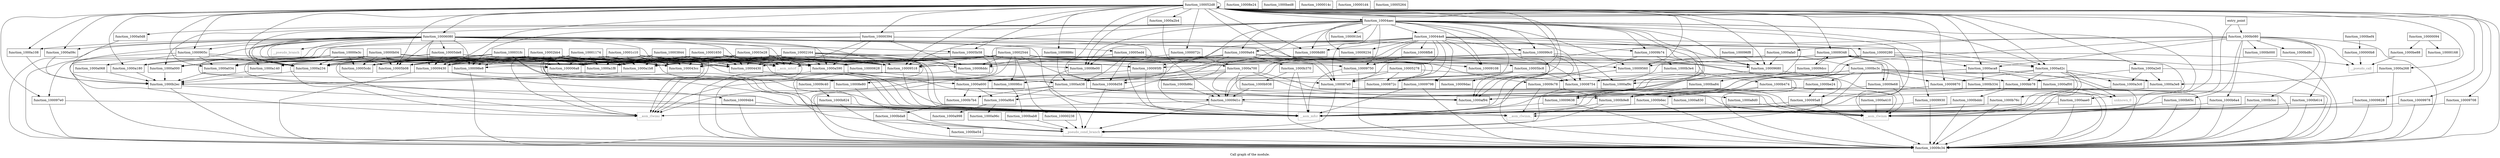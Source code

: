 digraph "Call graph of the module." {
  label="Call graph of the module.";
  node [shape=record];

  Node_function_10005b08 [label="{function_10005b08}"];
  Node_function_10005b58 [label="{function_10005b58}"];
  Node_function_10008d80 [label="{function_10008d80}"];
  Node_function_10008ddc [label="{function_10008ddc}"];
  Node_function_10008e00 [label="{function_10008e00}"];
  Node_function_100097e0 [label="{function_100097e0}"];
  Node_function_10009828 [label="{function_10009828}"];
  Node_function_1000a1f8 [label="{function_1000a1f8}"];
  Node_function_10005bc8 [label="{function_10005bc8}"];
  Node_function_10009b74 [label="{function_10009b74}"];
  Node_function_1000a140 [label="{function_1000a140}"];
  Node_function_10009870 [label="{function_10009870}"];
  Node_function_10008754 [label="{function_10008754}"];
  Node_function_10009c34 [label="{function_10009c34}"];
  Node_function_10008e24 [label="{function_10008e24}"];
  Node_function_10008e80 [label="{function_10008e80}"];
  Node_function_10008fb8 [label="{function_10008fb8}"];
  Node_function_10009c40 [label="{function_10009c40}"];
  Node_function_1000905c [label="{function_1000905c}"];
  Node_function_10009108 [label="{function_10009108}"];
  Node_function_100098e8 [label="{function_100098e8}"];
  Node_function_10005cdc [label="{function_10005cdc}"];
  Node_function_1000a180 [label="{function_1000a180}"];
  Node_function_10009930 [label="{function_10009930}"];
  Node_function_10009c78 [label="{function_10009c78}"];
  Node_function_100087e0 [label="{function_100087e0}"];
  Node_function_100091b4 [label="{function_100091b4}"];
  Node_function_10009234 [label="{function_10009234}"];
  Node_function_10009d1c [label="{function_10009d1c}"];
  Node_function_10009348 [label="{function_10009348}"];
  Node_function_10009430 [label="{function_10009430}"];
  Node_function_100094b4 [label="{function_100094b4}"];
  Node_function_10009dac [label="{function_10009dac}"];
  Node_function_10009518 [label="{function_10009518}"];
  Node_function_10005de8 [label="{function_10005de8}"];
  Node_function_10005ed4 [label="{function_10005ed4}"];
  Node_function_1000886c [label="{function_1000886c}"];
  Node_function_10009798 [label="{function_10009798}"];
  Node_function_10009dcc [label="{function_10009dcc}"];
  Node_function_10009560 [label="{function_10009560}"];
  Node_function_10009e68 [label="{function_10009e68}"];
  Node_function_100095a8 [label="{function_100095a8}"];
  Node_function_10009fcc [label="{function_10009fcc}"];
  Node_function_100095f0 [label="{function_100095f0}"];
  Node_function_1000a000 [label="{function_1000a000}"];
  Node_function_10009638 [label="{function_10009638}"];
  Node_function_1000a034 [label="{function_1000a034}"];
  Node_function_10009680 [label="{function_10009680}"];
  Node_function_10009978 [label="{function_10009978}"];
  Node_function_1000a1b8 [label="{function_1000a1b8}"];
  Node_function_100099c0 [label="{function_100099c0}"];
  Node_function_10006080 [label="{function_10006080}"];
  Node_function_100096f8 [label="{function_100096f8}"];
  Node_function_1000872c [label="{function_1000872c}"];
  Node_function_10009a64 [label="{function_10009a64}"];
  Node_function_1000a234 [label="{function_1000a234}"];
  Node_function_10008d58 [label="{function_10008d58}"];
  Node_function_1000a068 [label="{function_1000a068}"];
  Node_function_1000a09c [label="{function_1000a09c}"];
  Node_function_10009708 [label="{function_10009708}"];
  Node_function_1000a0d8 [label="{function_1000a0d8}"];
  Node_function_10009750 [label="{function_10009750}"];
  Node_function_1000a268 [label="{function_1000a268}"];
  Node_function_1000b6ec [label="{function_1000b6ec}"];
  Node_function_1000a2b4 [label="{function_1000a2b4}"];
  Node_function_1000a2e0 [label="{function_1000a2e0}"];
  Node_function_1000a3c0 [label="{function_1000a3c0}"];
  Node_function_1000a3e8 [label="{function_1000a3e8}"];
  Node_function_1000a410 [label="{function_1000a410}"];
  Node_function_1000a438 [label="{function_1000a438}"];
  Node_function_1000a590 [label="{function_1000a590}"];
  Node_function_1000a600 [label="{function_1000a600}"];
  Node_function_1000a700 [label="{function_1000a700}"];
  Node_function_1000a830 [label="{function_1000a830}"];
  Node_function_1000a8d0 [label="{function_1000a8d0}"];
  Node_function_1000a96c [label="{function_1000a96c}"];
  Node_function_1000a998 [label="{function_1000a998}"];
  Node_function_1000a9b4 [label="{function_1000a9b4}"];
  Node_function_1000aae0 [label="{function_1000aae0}"];
  Node_function_1000aca8 [label="{function_1000aca8}"];
  Node_function_1000ad2c [label="{function_1000ad2c}"];
  Node_function_1000af00 [label="{function_1000af00}"];
  Node_function_1000af94 [label="{function_1000af94}"];
  Node_function_1000af9c [label="{function_1000af9c}"];
  Node_function_1000afa0 [label="{function_1000afa0}"];
  Node_function_1000b000 [label="{function_1000b000}"];
  Node_function_1000b080 [label="{function_1000b080}"];
  Node_function_1000b2ec [label="{function_1000b2ec}"];
  Node_function_1000b334 [label="{function_1000b334}"];
  Node_function_1000b370 [label="{function_1000b370}"];
  Node_function_1000b3e4 [label="{function_1000b3e4}"];
  Node_function_1000b474 [label="{function_1000b474}"];
  Node_function_1000b5cc [label="{function_1000b5cc}"];
  Node_function_1000b614 [label="{function_1000b614}"];
  Node_function_1000b65c [label="{function_1000b65c}"];
  Node_function_1000b6a4 [label="{function_1000b6a4}"];
  Node_function_1000b76c [label="{function_1000b76c}"];
  Node_function_1000b7b4 [label="{function_1000b7b4}"];
  Node_function_1000b824 [label="{function_1000b824}"];
  Node_function_1000b86c [label="{function_1000b86c}"];
  Node_function_1000b938 [label="{function_1000b938}"];
  Node_function_1000b9e8 [label="{function_1000b9e8}"];
  Node_function_1000ba84 [label="{function_1000ba84}"];
  Node_function_1000bab8 [label="{function_1000bab8}"];
  Node_function_1000bb78 [label="{function_1000bb78}"];
  Node_function_1000bc3c [label="{function_1000bc3c}"];
  Node_function_1000bd8c [label="{function_1000bd8c}"];
  Node_function_1000bda8 [label="{function_1000bda8}"];
  Node_function_1000bddc [label="{function_1000bddc}"];
  Node_function_1000be24 [label="{function_1000be24}"];
  Node_function_1000be54 [label="{function_1000be54}"];
  Node_function_1000be88 [label="{function_1000be88}"];
  Node_function_1000bed8 [label="{function_1000bed8}"];
  Node_function_1000bef4 [label="{function_1000bef4}"];
  Node___asm_rlwinm [color="gray50", fontcolor="gray50", label="{__asm_rlwinm}"];
  Node___asm_rlwinm_ [color="gray50", fontcolor="gray50", label="{__asm_rlwinm_}"];
  Node___asm_rlwimi [color="gray50", fontcolor="gray50", label="{__asm_rlwimi}"];
  Node___asm_mfcr [color="gray50", fontcolor="gray50", label="{__asm_mfcr}"];
  Node___asm_mtcrf [color="gray50", fontcolor="gray50", label="{__asm_mtcrf}"];
  Node_unknown_0 [color="gray50", fontcolor="gray50", label="{unknown_0}"];
  Node_function_1000a108 [label="{function_1000a108}"];
  Node___pseudo_call [color="gray50", fontcolor="gray50", label="{__pseudo_call}"];
  Node___pseudo_branch [color="gray50", fontcolor="gray50", label="{__pseudo_branch}"];
  Node___pseudo_cond_branch [color="gray50", fontcolor="gray50", label="{__pseudo_cond_branch}"];
  Node_function_10000094 [label="{function_10000094}"];
  Node_function_100000b8 [label="{function_100000b8}"];
  Node_function_1000014c [label="{function_1000014c}"];
  Node_function_10000168 [label="{function_10000168}"];
  Node_function_100001d4 [label="{function_100001d4}"];
  Node_entry_point [label="{entry_point}"];
  Node_function_10000238 [label="{function_10000238}"];
  Node_function_10000280 [label="{function_10000280}"];
  Node_function_10000394 [label="{function_10000394}"];
  Node_function_10000628 [label="{function_10000628}"];
  Node_function_100006a8 [label="{function_100006a8}"];
  Node_function_1000072c [label="{function_1000072c}"];
  Node_function_10000b04 [label="{function_10000b04}"];
  Node_function_10000e3c [label="{function_10000e3c}"];
  Node_function_10001174 [label="{function_10001174}"];
  Node_function_10001650 [label="{function_10001650}"];
  Node_function_10001c10 [label="{function_10001c10}"];
  Node_function_10002164 [label="{function_10002164}"];
  Node_function_10002544 [label="{function_10002544}"];
  Node_function_10002bb4 [label="{function_10002bb4}"];
  Node_function_100031fc [label="{function_100031fc}"];
  Node_function_10003844 [label="{function_10003844}"];
  Node_function_10003e28 [label="{function_10003e28}"];
  Node_function_100043cc [label="{function_100043cc}"];
  Node_function_10004430 [label="{function_10004430}"];
  Node_function_100044e8 [label="{function_100044e8}"];
  Node_function_10004aec [label="{function_10004aec}"];
  Node_function_10005264 [label="{function_10005264}"];
  Node_function_10005278 [label="{function_10005278}"];
  Node_function_100052d8 [label="{function_100052d8}"];
  Node_function_10005b58 -> Node_function_10009c40;
  Node_function_10005b58 -> Node_function_100098e8;
  Node_function_10005b58 -> Node_function_100095a8;
  Node_function_10005b58 -> Node_function_100095f0;
  Node_function_10008ddc -> Node___pseudo_cond_branch;
  Node_function_10008e00 -> Node___pseudo_cond_branch;
  Node_function_100097e0 -> Node_function_10009c34;
  Node_function_100097e0 -> Node___asm_mfcr;
  Node_function_10009828 -> Node_function_10009c34;
  Node_function_10009828 -> Node___asm_mfcr;
  Node_function_1000a1f8 -> Node_function_1000b2ec;
  Node_function_10005bc8 -> Node_function_10008754;
  Node_function_10005bc8 -> Node_function_100087e0;
  Node_function_10005bc8 -> Node_function_10009dac;
  Node_function_10005bc8 -> Node_function_1000872c;
  Node_function_10005bc8 -> Node_function_10008d58;
  Node_function_10009b74 -> Node_function_1000af94;
  Node_function_10009b74 -> Node_function_1000af9c;
  Node_function_10009b74 -> Node_function_1000b3e4;
  Node_function_1000a140 -> Node_function_1000b2ec;
  Node_function_10009870 -> Node_function_10009c34;
  Node_function_10009870 -> Node___asm_mfcr;
  Node_function_10008754 -> Node___asm_rlwinm;
  Node_function_10008754 -> Node___pseudo_cond_branch;
  Node_function_10008e80 -> Node___pseudo_cond_branch;
  Node_function_10008fb8 -> Node_function_10009750;
  Node_function_10009c40 -> Node_function_1000b824;
  Node_function_1000905c -> Node_function_10009c34;
  Node_function_1000905c -> Node_function_10009518;
  Node_function_1000905c -> Node_function_1000a034;
  Node_function_1000905c -> Node_function_1000a234;
  Node_function_1000905c -> Node_function_1000a068;
  Node_function_100098e8 -> Node_function_10009c34;
  Node_function_100098e8 -> Node___asm_mfcr;
  Node_function_1000a180 -> Node_function_1000b2ec;
  Node_function_10009930 -> Node_function_10009c34;
  Node_function_10009930 -> Node___asm_mfcr;
  Node_function_10009c78 -> Node_function_1000b9e8;
  Node_function_10009c78 -> Node___asm_rlwinm_;
  Node_function_100087e0 -> Node___asm_rlwinm;
  Node_function_100087e0 -> Node___pseudo_cond_branch;
  Node_function_10009d1c -> Node___asm_rlwinm_;
  Node_function_10009d1c -> Node___asm_rlwimi;
  Node_function_10009d1c -> Node___pseudo_cond_branch;
  Node_function_10009348 -> Node_function_10009c34;
  Node_function_10009348 -> Node_function_10009dcc;
  Node_function_10009348 -> Node_function_10009e68;
  Node_function_10009348 -> Node___asm_mfcr;
  Node_function_10009430 -> Node_function_10009c34;
  Node_function_10009430 -> Node_function_100094b4;
  Node_function_10009430 -> Node___asm_mfcr;
  Node_function_100094b4 -> Node_function_10009c34;
  Node_function_100094b4 -> Node___asm_mfcr;
  Node_function_10009518 -> Node_function_10009c34;
  Node_function_10009518 -> Node___asm_mfcr;
  Node_function_10005de8 -> Node_function_10008e00;
  Node_function_10005de8 -> Node_function_10009430;
  Node_function_10005de8 -> Node_function_10009518;
  Node_function_10005de8 -> Node_function_1000a034;
  Node_function_10005de8 -> Node_function_1000a234;
  Node_function_10005ed4 -> Node_function_10008ddc;
  Node_function_10005ed4 -> Node_function_10008d58;
  Node_function_10005ed4 -> Node_function_1000a438;
  Node_function_10005ed4 -> Node_function_1000a700;
  Node_function_1000886c -> Node_function_10008ddc;
  Node_function_1000886c -> Node_function_1000a438;
  Node_function_10009798 -> Node_function_10009c34;
  Node_function_10009798 -> Node___asm_mfcr;
  Node_function_10009dcc -> Node_function_10009d1c;
  Node_function_10009dcc -> Node_function_10009348;
  Node_function_10009dcc -> Node_function_1000ba84;
  Node_function_10009560 -> Node_function_10009c34;
  Node_function_10009560 -> Node___asm_mfcr;
  Node_function_10009e68 -> Node_function_10009c34;
  Node_function_10009e68 -> Node_function_10009348;
  Node_function_10009e68 -> Node_function_1000b9e8;
  Node_function_10009e68 -> Node___asm_rlwinm;
  Node_function_100095a8 -> Node_function_10009c34;
  Node_function_100095a8 -> Node___asm_mfcr;
  Node_function_10009fcc -> Node_function_1000bab8;
  Node_function_100095f0 -> Node_function_10009c34;
  Node_function_100095f0 -> Node___asm_mfcr;
  Node_function_1000a000 -> Node_function_1000b2ec;
  Node_function_10009638 -> Node_function_10009c34;
  Node_function_10009638 -> Node___asm_mfcr;
  Node_function_1000a034 -> Node_function_1000b2ec;
  Node_function_10009680 -> Node_function_10009c34;
  Node_function_10009680 -> Node___asm_mfcr;
  Node_function_10009978 -> Node_function_10009c34;
  Node_function_10009978 -> Node___asm_mfcr;
  Node_function_1000a1b8 -> Node_function_1000b2ec;
  Node_function_100099c0 -> Node_function_10009c34;
  Node_function_100099c0 -> Node_function_10009518;
  Node_function_100099c0 -> Node_function_1000a600;
  Node_function_100099c0 -> Node_function_1000af94;
  Node_function_100099c0 -> Node_function_1000af9c;
  Node_function_10006080 -> Node_function_10005b08;
  Node_function_10006080 -> Node_function_10005b58;
  Node_function_10006080 -> Node_function_100097e0;
  Node_function_10006080 -> Node_function_1000a1f8;
  Node_function_10006080 -> Node_function_1000a140;
  Node_function_10006080 -> Node_function_10009c34;
  Node_function_10006080 -> Node_function_1000905c;
  Node_function_10006080 -> Node_function_100098e8;
  Node_function_10006080 -> Node_function_1000a180;
  Node_function_10006080 -> Node_function_10009c78;
  Node_function_10006080 -> Node_function_10009430;
  Node_function_10006080 -> Node_function_10009518;
  Node_function_10006080 -> Node_function_10005de8;
  Node_function_10006080 -> Node_function_10005ed4;
  Node_function_10006080 -> Node_function_10009560;
  Node_function_10006080 -> Node_function_1000a1b8;
  Node_function_10006080 -> Node_function_1000a234;
  Node_function_10006080 -> Node_function_1000a09c;
  Node_function_10006080 -> Node_function_1000a590;
  Node_function_10006080 -> Node___asm_rlwinm;
  Node_function_10006080 -> Node___asm_rlwimi;
  Node_function_10006080 -> Node___asm_mfcr;
  Node_function_10006080 -> Node___asm_mtcrf;
  Node_function_10006080 -> Node_function_1000a108;
  Node_function_10006080 -> Node___pseudo_branch;
  Node_function_10006080 -> Node_function_100043cc;
  Node_function_10006080 -> Node_function_10004430;
  Node_function_100096f8 -> Node_function_10009680;
  Node_function_10009a64 -> Node_function_10009c34;
  Node_function_10009a64 -> Node_function_10009430;
  Node_function_10009a64 -> Node_function_10009518;
  Node_function_10009a64 -> Node_function_10009680;
  Node_function_10009a64 -> Node_function_1000a438;
  Node_function_10009a64 -> Node_function_1000a590;
  Node_function_10009a64 -> Node_function_1000a600;
  Node_function_10009a64 -> Node_function_1000af94;
  Node_function_10009a64 -> Node_function_1000b370;
  Node_function_1000a234 -> Node_function_1000b2ec;
  Node_function_10008d58 -> Node___pseudo_cond_branch;
  Node_function_1000a068 -> Node_function_1000b2ec;
  Node_function_1000a09c -> Node_function_1000b2ec;
  Node_function_10009708 -> Node_function_10009c34;
  Node_function_10009708 -> Node___asm_mfcr;
  Node_function_1000a0d8 -> Node_function_1000b2ec;
  Node_function_10009750 -> Node_function_10009c34;
  Node_function_10009750 -> Node___asm_mfcr;
  Node_function_1000a268 -> Node_function_10009c34;
  Node_function_1000a268 -> Node_function_1000a3e8;
  Node_function_1000b6ec -> Node_function_10009c34;
  Node_function_1000b6ec -> Node___asm_mfcr;
  Node_function_1000a2b4 -> Node_function_10009d1c;
  Node_function_1000a2e0 -> Node_function_10009c34;
  Node_function_1000a2e0 -> Node_function_1000a3c0;
  Node_function_1000a2e0 -> Node_function_1000a3e8;
  Node_function_1000a2e0 -> Node_function_1000bb78;
  Node_function_1000a3c0 -> Node___asm_rlwinm;
  Node_function_1000a3e8 -> Node___asm_rlwinm;
  Node_function_1000a410 -> Node___asm_rlwinm;
  Node_function_1000a438 -> Node_function_10009c34;
  Node_function_1000a438 -> Node_function_1000a830;
  Node_function_1000a438 -> Node_function_1000a9b4;
  Node_function_1000a438 -> Node_function_1000af94;
  Node_function_1000a438 -> Node_function_1000b7b4;
  Node_function_1000a438 -> Node___asm_rlwinm;
  Node_function_1000a590 -> Node_function_10009c34;
  Node_function_1000a590 -> Node_function_10009d1c;
  Node_function_1000a590 -> Node_function_1000a438;
  Node_function_1000a600 -> Node_function_1000a9b4;
  Node_function_1000a600 -> Node_function_1000af94;
  Node_function_1000a600 -> Node_function_1000b7b4;
  Node_function_1000a700 -> Node_function_1000a438;
  Node_function_1000a700 -> Node_function_1000a600;
  Node_function_1000a700 -> Node_function_1000a8d0;
  Node_function_1000a700 -> Node_function_1000a9b4;
  Node_function_1000a700 -> Node_function_1000af94;
  Node_function_1000a700 -> Node_function_1000b9e8;
  Node_function_1000a700 -> Node___asm_rlwinm;
  Node_function_1000a830 -> Node___asm_rlwinm;
  Node_function_1000a8d0 -> Node___asm_rlwinm;
  Node_function_1000a96c -> Node___pseudo_cond_branch;
  Node_function_1000a9b4 -> Node_function_1000a96c;
  Node_function_1000a9b4 -> Node_function_1000a998;
  Node_function_1000aae0 -> Node_function_10009c34;
  Node_function_1000aae0 -> Node___asm_rlwinm_;
  Node_function_1000aca8 -> Node_function_1000af00;
  Node_function_1000aca8 -> Node_function_1000af94;
  Node_function_1000aca8 -> Node_function_1000af9c;
  Node_function_1000aca8 -> Node_function_1000b334;
  Node_function_1000aca8 -> Node_unknown_0;
  Node_function_1000ad2c -> Node_function_10009870;
  Node_function_1000ad2c -> Node_function_10009c34;
  Node_function_1000ad2c -> Node_function_1000a3c0;
  Node_function_1000ad2c -> Node_function_1000a3e8;
  Node_function_1000ad2c -> Node_function_1000b76c;
  Node_function_1000ad2c -> Node_function_1000bb78;
  Node_function_1000ad2c -> Node___asm_rlwinm;
  Node_function_1000ad2c -> Node___asm_mfcr;
  Node_function_1000af00 -> Node_unknown_0;
  Node_function_1000afa0 -> Node_function_10009430;
  Node_function_1000afa0 -> Node_function_10009680;
  Node_function_1000afa0 -> Node_function_1000bc3c;
  Node_function_1000b080 -> Node_function_10009c34;
  Node_function_1000b080 -> Node_function_10009d1c;
  Node_function_1000b080 -> Node_function_1000aca8;
  Node_function_1000b080 -> Node_function_1000afa0;
  Node_function_1000b080 -> Node_function_1000b000;
  Node_function_1000b080 -> Node_function_1000b5cc;
  Node_function_1000b080 -> Node_function_1000b614;
  Node_function_1000b080 -> Node_function_1000b65c;
  Node_function_1000b080 -> Node_function_1000b6a4;
  Node_function_1000b080 -> Node_function_1000b9e8;
  Node_function_1000b080 -> Node_function_1000bd8c;
  Node_function_1000b080 -> Node___pseudo_call;
  Node_function_1000b2ec -> Node_function_10009c34;
  Node_function_1000b2ec -> Node___asm_mfcr;
  Node_function_1000b334 -> Node_function_10009c34;
  Node_function_1000b334 -> Node___asm_mfcr;
  Node_function_1000b370 -> Node_function_10009c34;
  Node_function_1000b370 -> Node_function_1000b938;
  Node_function_1000b370 -> Node___asm_mfcr;
  Node_function_1000b3e4 -> Node_function_10009c78;
  Node_function_1000b3e4 -> Node_function_1000b474;
  Node_function_1000b474 -> Node_function_10009c34;
  Node_function_1000b474 -> Node_function_1000b6ec;
  Node_function_1000b474 -> Node_function_1000b9e8;
  Node_function_1000b474 -> Node___asm_rlwinm;
  Node_function_1000b474 -> Node___asm_mfcr;
  Node_function_1000b5cc -> Node_function_10009c34;
  Node_function_1000b5cc -> Node___asm_mfcr;
  Node_function_1000b614 -> Node_function_10009c34;
  Node_function_1000b614 -> Node___asm_mfcr;
  Node_function_1000b65c -> Node_function_10009c34;
  Node_function_1000b65c -> Node___asm_mfcr;
  Node_function_1000b6a4 -> Node_function_10009c34;
  Node_function_1000b6a4 -> Node___asm_mfcr;
  Node_function_1000b76c -> Node_function_10009c34;
  Node_function_1000b76c -> Node___asm_mfcr;
  Node_function_1000b7b4 -> Node_function_1000bda8;
  Node_function_1000b824 -> Node_function_10009c34;
  Node_function_1000b824 -> Node___asm_mfcr;
  Node_function_1000b86c -> Node_function_10009d1c;
  Node_function_1000b938 -> Node_function_10009d1c;
  Node_function_1000b9e8 -> Node___asm_rlwinm_;
  Node_function_1000b9e8 -> Node___pseudo_cond_branch;
  Node_function_1000ba84 -> Node_function_1000b9e8;
  Node_function_1000bab8 -> Node___pseudo_cond_branch;
  Node_function_1000bb78 -> Node_function_1000b9e8;
  Node_function_1000bb78 -> Node_function_1000bddc;
  Node_function_1000bc3c -> Node_function_10009870;
  Node_function_1000bc3c -> Node_function_10009d1c;
  Node_function_1000bc3c -> Node_function_1000a3e8;
  Node_function_1000bc3c -> Node_function_1000af94;
  Node_function_1000bc3c -> Node_function_1000b334;
  Node_function_1000bc3c -> Node_function_1000bb78;
  Node_function_1000bc3c -> Node_function_1000be24;
  Node_function_1000bc3c -> Node___pseudo_cond_branch;
  Node_function_1000bda8 -> Node_function_1000be54;
  Node_function_1000bda8 -> Node___pseudo_cond_branch;
  Node_function_1000bddc -> Node_function_10009c34;
  Node_function_1000bddc -> Node___asm_mfcr;
  Node_function_1000be24 -> Node_function_100095a8;
  Node_function_1000be24 -> Node_function_10009638;
  Node_function_1000be54 -> Node_function_10009c34;
  Node_function_1000be88 -> Node___pseudo_call;
  Node_function_1000bef4 -> Node_function_100000b8;
  Node_function_1000a108 -> Node_function_1000b2ec;
  Node_function_10000094 -> Node_function_1000be88;
  Node_function_10000094 -> Node_function_10000168;
  Node_function_100000b8 -> Node___pseudo_call;
  Node_entry_point -> Node_function_1000b080;
  Node_entry_point -> Node___asm_rlwinm;
  Node_function_10000238 -> Node___pseudo_cond_branch;
  Node_function_10000280 -> Node_function_10009560;
  Node_function_10000280 -> Node_function_100095f0;
  Node_function_10000280 -> Node_function_10009638;
  Node_function_10000280 -> Node_function_1000aca8;
  Node_function_10000280 -> Node_function_1000ad2c;
  Node_function_10000280 -> Node___pseudo_call;
  Node_function_10000394 -> Node_function_10008ddc;
  Node_function_10000394 -> Node_function_10009c34;
  Node_function_10000394 -> Node_function_1000a590;
  Node_function_10000394 -> Node_function_1000a600;
  Node_function_10000394 -> Node___asm_mfcr;
  Node_function_10000394 -> Node___asm_mtcrf;
  Node_function_10000394 -> Node_function_10000280;
  Node_function_10000628 -> Node_function_10009fcc;
  Node_function_100006a8 -> Node_function_10008e80;
  Node_function_1000072c -> Node_function_1000a590;
  Node_function_1000072c -> Node_function_1000a700;
  Node_function_10000b04 -> Node_function_10005b08;
  Node_function_10000b04 -> Node_function_10005cdc;
  Node_function_10000b04 -> Node_function_1000a180;
  Node_function_10000b04 -> Node_function_1000a000;
  Node_function_10000b04 -> Node_function_1000a034;
  Node_function_10000b04 -> Node_function_1000a234;
  Node_function_10000b04 -> Node_function_1000a590;
  Node_function_10000b04 -> Node___asm_mfcr;
  Node_function_10000b04 -> Node_function_100006a8;
  Node_function_10000e3c -> Node_function_10005b08;
  Node_function_10000e3c -> Node_function_10005cdc;
  Node_function_10000e3c -> Node_function_1000a180;
  Node_function_10000e3c -> Node_function_1000a000;
  Node_function_10000e3c -> Node_function_1000a034;
  Node_function_10000e3c -> Node_function_1000a234;
  Node_function_10000e3c -> Node_function_1000a590;
  Node_function_10000e3c -> Node___asm_mfcr;
  Node_function_10000e3c -> Node_function_100006a8;
  Node_function_10001174 -> Node_function_10005b08;
  Node_function_10001174 -> Node_function_1000a1f8;
  Node_function_10001174 -> Node_function_10005cdc;
  Node_function_10001174 -> Node_function_10009518;
  Node_function_10001174 -> Node_function_1000a1b8;
  Node_function_10001174 -> Node_function_1000a234;
  Node_function_10001174 -> Node_function_1000a590;
  Node_function_10001174 -> Node___asm_rlwimi;
  Node_function_10001174 -> Node___asm_mfcr;
  Node_function_10001174 -> Node___asm_mtcrf;
  Node_function_10001174 -> Node_function_100006a8;
  Node_function_10001174 -> Node_function_100043cc;
  Node_function_10001174 -> Node_function_10004430;
  Node_function_10001650 -> Node_function_10005b08;
  Node_function_10001650 -> Node_function_10008ddc;
  Node_function_10001650 -> Node_function_1000a1f8;
  Node_function_10001650 -> Node_function_10005cdc;
  Node_function_10001650 -> Node_function_10009518;
  Node_function_10001650 -> Node_function_1000a1b8;
  Node_function_10001650 -> Node_function_1000a234;
  Node_function_10001650 -> Node_function_1000a590;
  Node_function_10001650 -> Node___asm_rlwimi;
  Node_function_10001650 -> Node___asm_mfcr;
  Node_function_10001650 -> Node___asm_mtcrf;
  Node_function_10001650 -> Node_function_100006a8;
  Node_function_10001650 -> Node_function_100043cc;
  Node_function_10001650 -> Node_function_10004430;
  Node_function_10001c10 -> Node_function_10005b08;
  Node_function_10001c10 -> Node_function_1000a1f8;
  Node_function_10001c10 -> Node_function_10005cdc;
  Node_function_10001c10 -> Node_function_10009518;
  Node_function_10001c10 -> Node_function_1000a1b8;
  Node_function_10001c10 -> Node_function_1000a234;
  Node_function_10001c10 -> Node_function_1000a590;
  Node_function_10001c10 -> Node___asm_rlwimi;
  Node_function_10001c10 -> Node___asm_mfcr;
  Node_function_10001c10 -> Node___asm_mtcrf;
  Node_function_10001c10 -> Node_function_100006a8;
  Node_function_10001c10 -> Node_function_100043cc;
  Node_function_10001c10 -> Node_function_10004430;
  Node_function_10002164 -> Node_function_10005b08;
  Node_function_10002164 -> Node_function_10008ddc;
  Node_function_10002164 -> Node_function_1000a1f8;
  Node_function_10002164 -> Node_function_100087e0;
  Node_function_10002164 -> Node_function_10009518;
  Node_function_10002164 -> Node_function_1000a1b8;
  Node_function_10002164 -> Node_function_1000872c;
  Node_function_10002164 -> Node_function_1000a234;
  Node_function_10002164 -> Node_function_1000a590;
  Node_function_10002164 -> Node___asm_rlwimi;
  Node_function_10002164 -> Node___asm_mfcr;
  Node_function_10002164 -> Node___asm_mtcrf;
  Node_function_10002164 -> Node_function_100006a8;
  Node_function_10002164 -> Node_function_100043cc;
  Node_function_10002164 -> Node_function_10004430;
  Node_function_10002544 -> Node_function_10005b08;
  Node_function_10002544 -> Node_function_10008ddc;
  Node_function_10002544 -> Node_function_1000a1f8;
  Node_function_10002544 -> Node_function_10005bc8;
  Node_function_10002544 -> Node_function_10008754;
  Node_function_10002544 -> Node_function_10009108;
  Node_function_10002544 -> Node_function_100087e0;
  Node_function_10002544 -> Node_function_10009518;
  Node_function_10002544 -> Node_function_10009fcc;
  Node_function_10002544 -> Node_function_10009680;
  Node_function_10002544 -> Node_function_1000a1b8;
  Node_function_10002544 -> Node_function_1000872c;
  Node_function_10002544 -> Node_function_1000a234;
  Node_function_10002544 -> Node_function_10008d58;
  Node_function_10002544 -> Node_function_10009750;
  Node_function_10002544 -> Node_function_1000a590;
  Node_function_10002544 -> Node___asm_rlwimi;
  Node_function_10002544 -> Node___asm_mfcr;
  Node_function_10002544 -> Node___asm_mtcrf;
  Node_function_10002544 -> Node_function_10000238;
  Node_function_10002544 -> Node_function_100006a8;
  Node_function_10002544 -> Node_function_100043cc;
  Node_function_10002544 -> Node_function_10004430;
  Node_function_10002bb4 -> Node_function_10005b08;
  Node_function_10002bb4 -> Node_function_1000a1f8;
  Node_function_10002bb4 -> Node_function_1000a140;
  Node_function_10002bb4 -> Node_function_100098e8;
  Node_function_10002bb4 -> Node_function_10005cdc;
  Node_function_10002bb4 -> Node_function_10009430;
  Node_function_10002bb4 -> Node_function_10009518;
  Node_function_10002bb4 -> Node_function_1000a034;
  Node_function_10002bb4 -> Node_function_1000a1b8;
  Node_function_10002bb4 -> Node_function_1000a234;
  Node_function_10002bb4 -> Node_function_1000a438;
  Node_function_10002bb4 -> Node_function_1000a590;
  Node_function_10002bb4 -> Node___asm_rlwimi;
  Node_function_10002bb4 -> Node___asm_mfcr;
  Node_function_10002bb4 -> Node___asm_mtcrf;
  Node_function_10002bb4 -> Node_function_100006a8;
  Node_function_10002bb4 -> Node_function_100043cc;
  Node_function_10002bb4 -> Node_function_10004430;
  Node_function_100031fc -> Node_function_10005b08;
  Node_function_100031fc -> Node_function_1000a1f8;
  Node_function_100031fc -> Node_function_1000a140;
  Node_function_100031fc -> Node_function_100098e8;
  Node_function_100031fc -> Node_function_10005cdc;
  Node_function_100031fc -> Node_function_10009430;
  Node_function_100031fc -> Node_function_10009518;
  Node_function_100031fc -> Node_function_1000a034;
  Node_function_100031fc -> Node_function_1000a1b8;
  Node_function_100031fc -> Node_function_1000a234;
  Node_function_100031fc -> Node_function_1000a438;
  Node_function_100031fc -> Node_function_1000a590;
  Node_function_100031fc -> Node___asm_rlwimi;
  Node_function_100031fc -> Node___asm_mfcr;
  Node_function_100031fc -> Node___asm_mtcrf;
  Node_function_100031fc -> Node_function_100006a8;
  Node_function_100031fc -> Node_function_100043cc;
  Node_function_100031fc -> Node_function_10004430;
  Node_function_10003844 -> Node_function_10005b08;
  Node_function_10003844 -> Node_function_1000a1f8;
  Node_function_10003844 -> Node_function_10005cdc;
  Node_function_10003844 -> Node_function_10009518;
  Node_function_10003844 -> Node_function_1000a1b8;
  Node_function_10003844 -> Node_function_1000a234;
  Node_function_10003844 -> Node_function_1000a590;
  Node_function_10003844 -> Node___asm_rlwimi;
  Node_function_10003844 -> Node___asm_mfcr;
  Node_function_10003844 -> Node___asm_mtcrf;
  Node_function_10003844 -> Node_function_10000628;
  Node_function_10003844 -> Node_function_100006a8;
  Node_function_10003844 -> Node_function_100043cc;
  Node_function_10003844 -> Node_function_10004430;
  Node_function_10003e28 -> Node_function_10005b08;
  Node_function_10003e28 -> Node_function_1000a1f8;
  Node_function_10003e28 -> Node_function_10009518;
  Node_function_10003e28 -> Node_function_1000a1b8;
  Node_function_10003e28 -> Node_function_1000a234;
  Node_function_10003e28 -> Node_function_1000a590;
  Node_function_10003e28 -> Node___asm_rlwimi;
  Node_function_10003e28 -> Node___asm_mfcr;
  Node_function_10003e28 -> Node___asm_mtcrf;
  Node_function_10003e28 -> Node_function_10000628;
  Node_function_10003e28 -> Node_function_100006a8;
  Node_function_10003e28 -> Node_function_100043cc;
  Node_function_10003e28 -> Node_function_10004430;
  Node_function_10004430 -> Node___asm_rlwinm_;
  Node_function_100044e8 -> Node_function_10008d80;
  Node_function_100044e8 -> Node_function_10008e00;
  Node_function_100044e8 -> Node_function_10009b74;
  Node_function_100044e8 -> Node_function_10008754;
  Node_function_100044e8 -> Node_function_10008e80;
  Node_function_100044e8 -> Node_function_10008fb8;
  Node_function_100044e8 -> Node_function_10009108;
  Node_function_100044e8 -> Node_function_100087e0;
  Node_function_100044e8 -> Node_function_10009234;
  Node_function_100044e8 -> Node_function_10009d1c;
  Node_function_100044e8 -> Node_function_10009518;
  Node_function_100044e8 -> Node_function_10009798;
  Node_function_100044e8 -> Node_function_10009638;
  Node_function_100044e8 -> Node_function_10009680;
  Node_function_100044e8 -> Node_function_100099c0;
  Node_function_100044e8 -> Node_function_1000872c;
  Node_function_100044e8 -> Node_function_10009a64;
  Node_function_100044e8 -> Node_function_10008d58;
  Node_function_100044e8 -> Node_function_1000ad2c;
  Node_function_10004aec -> Node_function_10008d80;
  Node_function_10004aec -> Node_function_10008e00;
  Node_function_10004aec -> Node_function_10009b74;
  Node_function_10004aec -> Node_function_10008754;
  Node_function_10004aec -> Node_function_10009108;
  Node_function_10004aec -> Node_function_100098e8;
  Node_function_10004aec -> Node_function_10009930;
  Node_function_10004aec -> Node_function_100087e0;
  Node_function_10004aec -> Node_function_100091b4;
  Node_function_10004aec -> Node_function_10009234;
  Node_function_10004aec -> Node_function_10009518;
  Node_function_10004aec -> Node_function_10009798;
  Node_function_10004aec -> Node_function_10009560;
  Node_function_10004aec -> Node_function_100095a8;
  Node_function_10004aec -> Node_function_100095f0;
  Node_function_10004aec -> Node_function_1000a000;
  Node_function_10004aec -> Node_function_10009638;
  Node_function_10004aec -> Node_function_10009680;
  Node_function_10004aec -> Node_function_100099c0;
  Node_function_10004aec -> Node_function_1000872c;
  Node_function_10004aec -> Node_function_10009a64;
  Node_function_10004aec -> Node_function_1000a234;
  Node_function_10004aec -> Node_function_1000a0d8;
  Node_function_10004aec -> Node_function_10009750;
  Node_function_10004aec -> Node_function_1000a438;
  Node_function_10004aec -> Node_function_1000aae0;
  Node_function_10004aec -> Node_function_1000ad2c;
  Node_function_10004aec -> Node_function_100044e8;
  Node_function_10005278 -> Node_function_10008754;
  Node_function_10005278 -> Node_function_100087e0;
  Node_function_10005278 -> Node_function_10009fcc;
  Node_function_10005278 -> Node_function_1000872c;
  Node_function_100052d8 -> Node_function_10005b08;
  Node_function_100052d8 -> Node_function_10005b58;
  Node_function_100052d8 -> Node_function_10008d80;
  Node_function_100052d8 -> Node_function_10008e00;
  Node_function_100052d8 -> Node_function_100097e0;
  Node_function_100052d8 -> Node_function_10009828;
  Node_function_100052d8 -> Node_function_10005bc8;
  Node_function_100052d8 -> Node_function_10009870;
  Node_function_100052d8 -> Node_function_10008754;
  Node_function_100052d8 -> Node_function_10009c34;
  Node_function_100052d8 -> Node_function_1000905c;
  Node_function_100052d8 -> Node_function_1000a180;
  Node_function_100052d8 -> Node_function_100087e0;
  Node_function_100052d8 -> Node_function_10009348;
  Node_function_100052d8 -> Node_function_10009430;
  Node_function_100052d8 -> Node_function_10009518;
  Node_function_100052d8 -> Node_function_1000886c;
  Node_function_100052d8 -> Node_function_10009560;
  Node_function_100052d8 -> Node_function_1000a034;
  Node_function_100052d8 -> Node_function_10009680;
  Node_function_100052d8 -> Node_function_10009978;
  Node_function_100052d8 -> Node_function_10006080;
  Node_function_100052d8 -> Node_function_1000872c;
  Node_function_100052d8 -> Node_function_1000a234;
  Node_function_100052d8 -> Node_function_10008d58;
  Node_function_100052d8 -> Node_function_1000a09c;
  Node_function_100052d8 -> Node_function_10009708;
  Node_function_100052d8 -> Node_function_1000a268;
  Node_function_100052d8 -> Node_function_1000a2b4;
  Node_function_100052d8 -> Node_function_1000a2e0;
  Node_function_100052d8 -> Node_function_1000aca8;
  Node_function_100052d8 -> Node_function_1000ad2c;
  Node_function_100052d8 -> Node___asm_rlwinm;
  Node_function_100052d8 -> Node_function_1000a108;
  Node_function_100052d8 -> Node_function_10000394;
  Node_function_100052d8 -> Node_function_1000072c;
  Node_function_100052d8 -> Node_function_10004aec;
  Node_function_100052d8 -> Node_function_100052d8;
}
